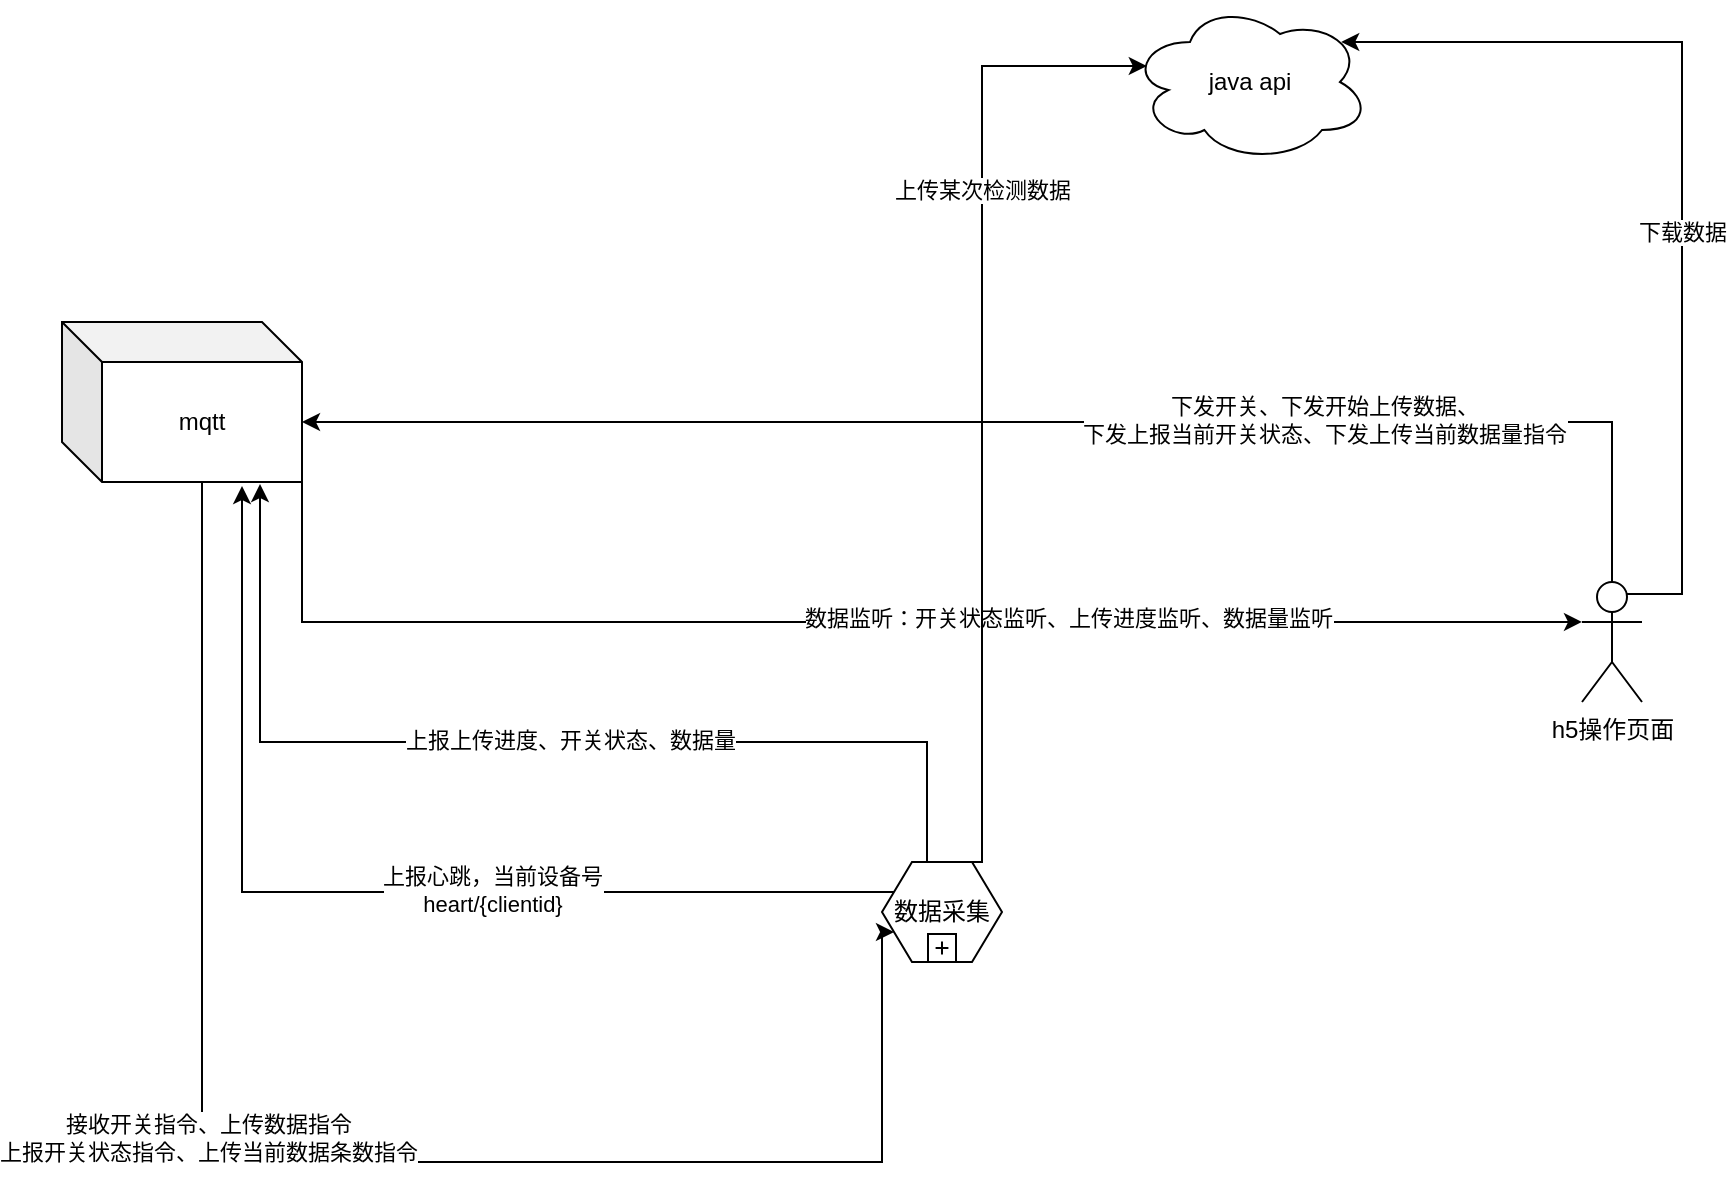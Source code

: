 <mxfile version="13.7.9" type="github" pages="2">
  <diagram id="KirILR5CDpuxUOUy9zPu" name="架构图">
    <mxGraphModel dx="1727" dy="600" grid="1" gridSize="10" guides="1" tooltips="1" connect="1" arrows="1" fold="1" page="1" pageScale="1" pageWidth="827" pageHeight="1169" math="0" shadow="0">
      <root>
        <mxCell id="0" />
        <mxCell id="1" parent="0" />
        <mxCell id="ZHXXnFqaBJZr9z3sk1o8-1" value="java api" style="ellipse;shape=cloud;whiteSpace=wrap;html=1;" parent="1" vertex="1">
          <mxGeometry x="354" y="140" width="120" height="80" as="geometry" />
        </mxCell>
        <mxCell id="ZHXXnFqaBJZr9z3sk1o8-17" style="edgeStyle=orthogonalEdgeStyle;rounded=0;orthogonalLoop=1;jettySize=auto;html=1;exitX=1;exitY=1;exitDx=0;exitDy=0;exitPerimeter=0;entryX=0;entryY=0.333;entryDx=0;entryDy=0;entryPerimeter=0;" parent="1" source="ZHXXnFqaBJZr9z3sk1o8-2" target="ZHXXnFqaBJZr9z3sk1o8-3" edge="1">
          <mxGeometry relative="1" as="geometry">
            <Array as="points">
              <mxPoint x="-60" y="450" />
            </Array>
          </mxGeometry>
        </mxCell>
        <mxCell id="ZHXXnFqaBJZr9z3sk1o8-18" value="数据监听：开关状态监听、上传进度监听、数据量监听" style="edgeLabel;html=1;align=center;verticalAlign=middle;resizable=0;points=[];" parent="ZHXXnFqaBJZr9z3sk1o8-17" vertex="1" connectable="0">
          <mxGeometry x="0.025" y="2" relative="1" as="geometry">
            <mxPoint x="89" as="offset" />
          </mxGeometry>
        </mxCell>
        <mxCell id="Xe7k-PLrE8OLdCzjjKIV-9" style="edgeStyle=orthogonalEdgeStyle;rounded=0;orthogonalLoop=1;jettySize=auto;html=1;exitX=0;exitY=0;exitDx=70;exitDy=80;exitPerimeter=0;entryX=0;entryY=0.75;entryDx=0;entryDy=0;" parent="1" source="ZHXXnFqaBJZr9z3sk1o8-2" target="ZHXXnFqaBJZr9z3sk1o8-4" edge="1">
          <mxGeometry relative="1" as="geometry">
            <Array as="points">
              <mxPoint x="-110" y="720" />
              <mxPoint x="230" y="720" />
              <mxPoint x="230" y="605" />
            </Array>
          </mxGeometry>
        </mxCell>
        <mxCell id="Xe7k-PLrE8OLdCzjjKIV-10" value="接收开关指令、上传数据指令&lt;br&gt;上报开关状态指令、上传当前数据条数指令" style="edgeLabel;html=1;align=center;verticalAlign=middle;resizable=0;points=[];" parent="Xe7k-PLrE8OLdCzjjKIV-9" vertex="1" connectable="0">
          <mxGeometry x="-0.182" y="3" relative="1" as="geometry">
            <mxPoint as="offset" />
          </mxGeometry>
        </mxCell>
        <mxCell id="ZHXXnFqaBJZr9z3sk1o8-2" value="mqtt" style="shape=cube;whiteSpace=wrap;html=1;boundedLbl=1;backgroundOutline=1;darkOpacity=0.05;darkOpacity2=0.1;" parent="1" vertex="1">
          <mxGeometry x="-180" y="300" width="120" height="80" as="geometry" />
        </mxCell>
        <mxCell id="ZHXXnFqaBJZr9z3sk1o8-19" style="edgeStyle=orthogonalEdgeStyle;rounded=0;orthogonalLoop=1;jettySize=auto;html=1;exitX=0.5;exitY=0;exitDx=0;exitDy=0;exitPerimeter=0;" parent="1" source="ZHXXnFqaBJZr9z3sk1o8-3" edge="1">
          <mxGeometry relative="1" as="geometry">
            <mxPoint x="-60" y="350" as="targetPoint" />
            <Array as="points">
              <mxPoint x="595" y="350" />
            </Array>
          </mxGeometry>
        </mxCell>
        <mxCell id="ZHXXnFqaBJZr9z3sk1o8-20" value="下发开关、下发开始上传数据、&lt;br&gt;下发上报当前开关状态、下发上传当前数据量指令" style="edgeLabel;html=1;align=center;verticalAlign=middle;resizable=0;points=[];" parent="ZHXXnFqaBJZr9z3sk1o8-19" vertex="1" connectable="0">
          <mxGeometry x="-0.416" y="41" relative="1" as="geometry">
            <mxPoint x="-10" y="-42" as="offset" />
          </mxGeometry>
        </mxCell>
        <mxCell id="ZHXXnFqaBJZr9z3sk1o8-26" style="edgeStyle=orthogonalEdgeStyle;rounded=0;orthogonalLoop=1;jettySize=auto;html=1;exitX=0.75;exitY=0.1;exitDx=0;exitDy=0;exitPerimeter=0;entryX=0.88;entryY=0.25;entryDx=0;entryDy=0;entryPerimeter=0;" parent="1" source="ZHXXnFqaBJZr9z3sk1o8-3" target="ZHXXnFqaBJZr9z3sk1o8-1" edge="1">
          <mxGeometry relative="1" as="geometry">
            <Array as="points">
              <mxPoint x="630" y="436" />
              <mxPoint x="630" y="160" />
            </Array>
          </mxGeometry>
        </mxCell>
        <mxCell id="ZHXXnFqaBJZr9z3sk1o8-27" value="下载数据" style="edgeLabel;html=1;align=center;verticalAlign=middle;resizable=0;points=[];" parent="ZHXXnFqaBJZr9z3sk1o8-26" vertex="1" connectable="0">
          <mxGeometry x="-0.12" relative="1" as="geometry">
            <mxPoint as="offset" />
          </mxGeometry>
        </mxCell>
        <mxCell id="ZHXXnFqaBJZr9z3sk1o8-3" value="h5操作页面" style="shape=umlActor;verticalLabelPosition=bottom;verticalAlign=top;html=1;outlineConnect=0;" parent="1" vertex="1">
          <mxGeometry x="580" y="430" width="30" height="60" as="geometry" />
        </mxCell>
        <mxCell id="Xe7k-PLrE8OLdCzjjKIV-1" style="edgeStyle=orthogonalEdgeStyle;rounded=0;orthogonalLoop=1;jettySize=auto;html=1;exitX=0.5;exitY=0;exitDx=0;exitDy=0;entryX=0.07;entryY=0.4;entryDx=0;entryDy=0;entryPerimeter=0;" parent="1" source="ZHXXnFqaBJZr9z3sk1o8-4" target="ZHXXnFqaBJZr9z3sk1o8-1" edge="1">
          <mxGeometry relative="1" as="geometry">
            <Array as="points">
              <mxPoint x="280" y="172" />
            </Array>
          </mxGeometry>
        </mxCell>
        <mxCell id="Xe7k-PLrE8OLdCzjjKIV-2" value="上传某次检测数据" style="edgeLabel;html=1;align=center;verticalAlign=middle;resizable=0;points=[];" parent="Xe7k-PLrE8OLdCzjjKIV-1" vertex="1" connectable="0">
          <mxGeometry x="0.477" y="3" relative="1" as="geometry">
            <mxPoint x="3" y="13" as="offset" />
          </mxGeometry>
        </mxCell>
        <mxCell id="Xe7k-PLrE8OLdCzjjKIV-4" style="edgeStyle=orthogonalEdgeStyle;rounded=0;orthogonalLoop=1;jettySize=auto;html=1;exitX=0.375;exitY=0;exitDx=0;exitDy=0;entryX=0.825;entryY=1.013;entryDx=0;entryDy=0;entryPerimeter=0;" parent="1" source="ZHXXnFqaBJZr9z3sk1o8-4" target="ZHXXnFqaBJZr9z3sk1o8-2" edge="1">
          <mxGeometry relative="1" as="geometry">
            <Array as="points">
              <mxPoint x="253" y="510" />
              <mxPoint x="-81" y="510" />
            </Array>
          </mxGeometry>
        </mxCell>
        <mxCell id="Xe7k-PLrE8OLdCzjjKIV-5" value="上报上传进度、开关状态、数据量" style="edgeLabel;html=1;align=center;verticalAlign=middle;resizable=0;points=[];" parent="Xe7k-PLrE8OLdCzjjKIV-4" vertex="1" connectable="0">
          <mxGeometry x="-0.086" y="38" relative="1" as="geometry">
            <mxPoint x="0.5" y="-39" as="offset" />
          </mxGeometry>
        </mxCell>
        <mxCell id="5pPw4RpyUW3EL2WRtC4s-1" style="edgeStyle=orthogonalEdgeStyle;rounded=0;orthogonalLoop=1;jettySize=auto;html=1;exitX=0;exitY=0.25;exitDx=0;exitDy=0;entryX=0.75;entryY=1.025;entryDx=0;entryDy=0;entryPerimeter=0;" edge="1" parent="1" source="ZHXXnFqaBJZr9z3sk1o8-4" target="ZHXXnFqaBJZr9z3sk1o8-2">
          <mxGeometry relative="1" as="geometry">
            <mxPoint x="-90" y="390" as="targetPoint" />
          </mxGeometry>
        </mxCell>
        <mxCell id="5pPw4RpyUW3EL2WRtC4s-2" value="&lt;div&gt;上报心跳，当前设备号&lt;/div&gt;heart/{clientid}" style="edgeLabel;html=1;align=center;verticalAlign=middle;resizable=0;points=[];" vertex="1" connectable="0" parent="5pPw4RpyUW3EL2WRtC4s-1">
          <mxGeometry x="-0.24" y="-1" relative="1" as="geometry">
            <mxPoint as="offset" />
          </mxGeometry>
        </mxCell>
        <mxCell id="ZHXXnFqaBJZr9z3sk1o8-4" value="数据采集" style="shape=hexagon;whiteSpace=wrap;html=1;perimeter=hexagonPerimeter;rounded=0;dropTarget=0;" parent="1" vertex="1">
          <mxGeometry x="230" y="570" width="60" height="50" as="geometry" />
        </mxCell>
        <mxCell id="ZHXXnFqaBJZr9z3sk1o8-5" value="" style="html=1;shape=plus;" parent="ZHXXnFqaBJZr9z3sk1o8-4" vertex="1">
          <mxGeometry x="0.5" y="1" width="14" height="14" relative="1" as="geometry">
            <mxPoint x="-7" y="-14" as="offset" />
          </mxGeometry>
        </mxCell>
      </root>
    </mxGraphModel>
  </diagram>
  <diagram id="8obbIFu2XIHsbIvxCDOl" name="管理端时序图">
    <mxGraphModel dx="1374" dy="803" grid="1" gridSize="10" guides="1" tooltips="1" connect="1" arrows="1" fold="1" page="1" pageScale="1" pageWidth="827" pageHeight="1169" math="0" shadow="0">
      <root>
        <mxCell id="bpy6qgxuukQEslOOV7Y_-0" />
        <mxCell id="bpy6qgxuukQEslOOV7Y_-1" parent="bpy6qgxuukQEslOOV7Y_-0" />
        <mxCell id="d3snqNaNYPIwfVmhDXS2-8" value="api" style="shape=umlLifeline;perimeter=lifelinePerimeter;whiteSpace=wrap;html=1;container=1;collapsible=0;recursiveResize=0;outlineConnect=0;" vertex="1" parent="bpy6qgxuukQEslOOV7Y_-1">
          <mxGeometry x="80" y="100" width="100" height="500" as="geometry" />
        </mxCell>
        <mxCell id="d3snqNaNYPIwfVmhDXS2-15" value="" style="html=1;points=[];perimeter=orthogonalPerimeter;" vertex="1" parent="d3snqNaNYPIwfVmhDXS2-8">
          <mxGeometry x="50.5" y="60" width="10" height="80" as="geometry" />
        </mxCell>
        <mxCell id="d3snqNaNYPIwfVmhDXS2-9" value="h5" style="shape=umlLifeline;perimeter=lifelinePerimeter;whiteSpace=wrap;html=1;container=1;collapsible=0;recursiveResize=0;outlineConnect=0;" vertex="1" parent="bpy6qgxuukQEslOOV7Y_-1">
          <mxGeometry x="360" y="100" width="100" height="500" as="geometry" />
        </mxCell>
        <mxCell id="d3snqNaNYPIwfVmhDXS2-21" value="clientid" style="html=1;verticalAlign=bottom;startArrow=oval;startFill=1;endArrow=block;startSize=8;" edge="1" parent="d3snqNaNYPIwfVmhDXS2-9" target="d3snqNaNYPIwfVmhDXS2-10">
          <mxGeometry width="60" relative="1" as="geometry">
            <mxPoint x="50" y="60" as="sourcePoint" />
            <mxPoint x="110" y="60" as="targetPoint" />
          </mxGeometry>
        </mxCell>
        <mxCell id="d3snqNaNYPIwfVmhDXS2-10" value="mqtt" style="shape=umlLifeline;perimeter=lifelinePerimeter;whiteSpace=wrap;html=1;container=1;collapsible=0;recursiveResize=0;outlineConnect=0;" vertex="1" parent="bpy6qgxuukQEslOOV7Y_-1">
          <mxGeometry x="640" y="100" width="100" height="500" as="geometry" />
        </mxCell>
        <mxCell id="d3snqNaNYPIwfVmhDXS2-16" value="getloginqrcode/clientid" style="html=1;verticalAlign=bottom;endArrow=block;entryX=0;entryY=0;" edge="1" target="d3snqNaNYPIwfVmhDXS2-15" parent="bpy6qgxuukQEslOOV7Y_-1" source="d3snqNaNYPIwfVmhDXS2-9">
          <mxGeometry relative="1" as="geometry">
            <mxPoint x="20" y="160.0" as="sourcePoint" />
          </mxGeometry>
        </mxCell>
        <mxCell id="d3snqNaNYPIwfVmhDXS2-17" value="return qrcode" style="html=1;verticalAlign=bottom;endArrow=open;dashed=1;endSize=8;exitX=0;exitY=0.95;" edge="1" source="d3snqNaNYPIwfVmhDXS2-15" parent="bpy6qgxuukQEslOOV7Y_-1" target="d3snqNaNYPIwfVmhDXS2-9">
          <mxGeometry relative="1" as="geometry">
            <mxPoint x="20" y="236" as="targetPoint" />
          </mxGeometry>
        </mxCell>
      </root>
    </mxGraphModel>
  </diagram>
</mxfile>
